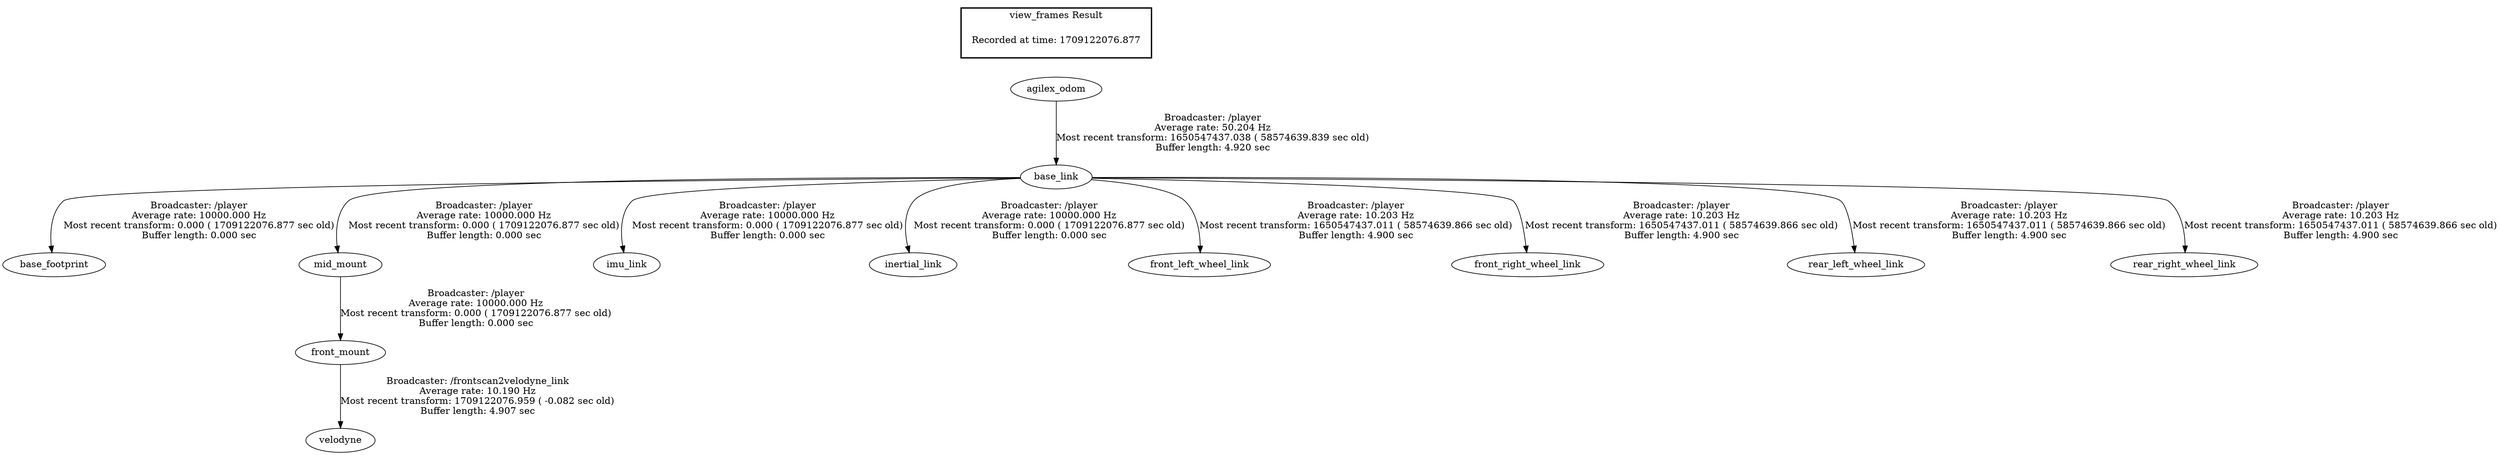 digraph G {
"base_link" -> "base_footprint"[label="Broadcaster: /player\nAverage rate: 10000.000 Hz\nMost recent transform: 0.000 ( 1709122076.877 sec old)\nBuffer length: 0.000 sec\n"];
"agilex_odom" -> "base_link"[label="Broadcaster: /player\nAverage rate: 50.204 Hz\nMost recent transform: 1650547437.038 ( 58574639.839 sec old)\nBuffer length: 4.920 sec\n"];
"mid_mount" -> "front_mount"[label="Broadcaster: /player\nAverage rate: 10000.000 Hz\nMost recent transform: 0.000 ( 1709122076.877 sec old)\nBuffer length: 0.000 sec\n"];
"base_link" -> "mid_mount"[label="Broadcaster: /player\nAverage rate: 10000.000 Hz\nMost recent transform: 0.000 ( 1709122076.877 sec old)\nBuffer length: 0.000 sec\n"];
"base_link" -> "imu_link"[label="Broadcaster: /player\nAverage rate: 10000.000 Hz\nMost recent transform: 0.000 ( 1709122076.877 sec old)\nBuffer length: 0.000 sec\n"];
"base_link" -> "inertial_link"[label="Broadcaster: /player\nAverage rate: 10000.000 Hz\nMost recent transform: 0.000 ( 1709122076.877 sec old)\nBuffer length: 0.000 sec\n"];
"front_mount" -> "velodyne"[label="Broadcaster: /frontscan2velodyne_link\nAverage rate: 10.190 Hz\nMost recent transform: 1709122076.959 ( -0.082 sec old)\nBuffer length: 4.907 sec\n"];
"base_link" -> "front_left_wheel_link"[label="Broadcaster: /player\nAverage rate: 10.203 Hz\nMost recent transform: 1650547437.011 ( 58574639.866 sec old)\nBuffer length: 4.900 sec\n"];
"base_link" -> "front_right_wheel_link"[label="Broadcaster: /player\nAverage rate: 10.203 Hz\nMost recent transform: 1650547437.011 ( 58574639.866 sec old)\nBuffer length: 4.900 sec\n"];
"base_link" -> "rear_left_wheel_link"[label="Broadcaster: /player\nAverage rate: 10.203 Hz\nMost recent transform: 1650547437.011 ( 58574639.866 sec old)\nBuffer length: 4.900 sec\n"];
"base_link" -> "rear_right_wheel_link"[label="Broadcaster: /player\nAverage rate: 10.203 Hz\nMost recent transform: 1650547437.011 ( 58574639.866 sec old)\nBuffer length: 4.900 sec\n"];
edge [style=invis];
 subgraph cluster_legend { style=bold; color=black; label ="view_frames Result";
"Recorded at time: 1709122076.877"[ shape=plaintext ] ;
 }->"agilex_odom";
}